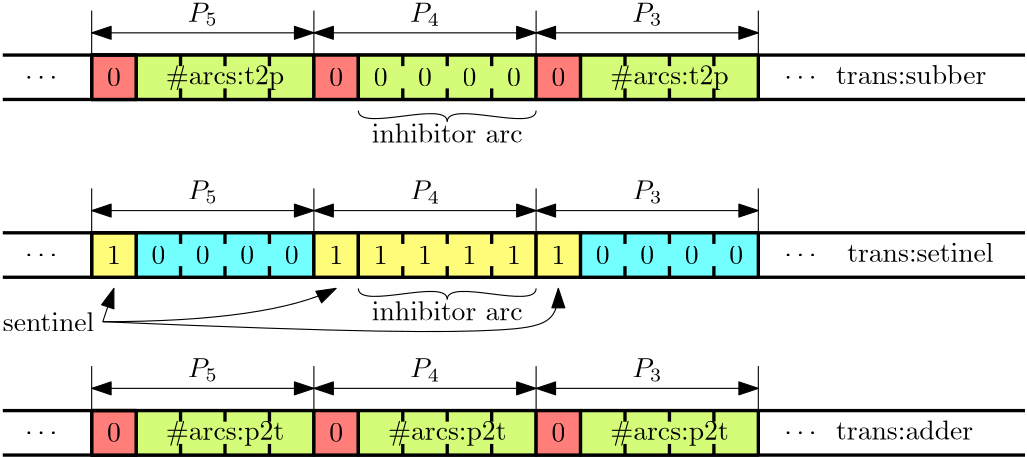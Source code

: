 <?xml version="1.0"?>
<!DOCTYPE ipe SYSTEM "ipe.dtd">
<ipe version="70206" creator="Ipe 7.2.7">
<info created="D:20180130224438" modified="D:20180131000125"/>
<ipestyle name="basic">
<symbol name="arrow/arc(spx)">
<path stroke="sym-stroke" fill="sym-stroke" pen="sym-pen">
0 0 m
-1 0.333 l
-1 -0.333 l
h
</path>
</symbol>
<symbol name="arrow/farc(spx)">
<path stroke="sym-stroke" fill="white" pen="sym-pen">
0 0 m
-1 0.333 l
-1 -0.333 l
h
</path>
</symbol>
<symbol name="arrow/ptarc(spx)">
<path stroke="sym-stroke" fill="sym-stroke" pen="sym-pen">
0 0 m
-1 0.333 l
-0.8 0 l
-1 -0.333 l
h
</path>
</symbol>
<symbol name="arrow/fptarc(spx)">
<path stroke="sym-stroke" fill="white" pen="sym-pen">
0 0 m
-1 0.333 l
-0.8 0 l
-1 -0.333 l
h
</path>
</symbol>
<symbol name="mark/circle(sx)" transformations="translations">
<path fill="sym-stroke">
0.6 0 0 0.6 0 0 e
0.4 0 0 0.4 0 0 e
</path>
</symbol>
<symbol name="mark/disk(sx)" transformations="translations">
<path fill="sym-stroke">
0.6 0 0 0.6 0 0 e
</path>
</symbol>
<symbol name="mark/fdisk(sfx)" transformations="translations">
<group>
<path fill="sym-fill">
0.5 0 0 0.5 0 0 e
</path>
<path fill="sym-stroke" fillrule="eofill">
0.6 0 0 0.6 0 0 e
0.4 0 0 0.4 0 0 e
</path>
</group>
</symbol>
<symbol name="mark/box(sx)" transformations="translations">
<path fill="sym-stroke" fillrule="eofill">
-0.6 -0.6 m
0.6 -0.6 l
0.6 0.6 l
-0.6 0.6 l
h
-0.4 -0.4 m
0.4 -0.4 l
0.4 0.4 l
-0.4 0.4 l
h
</path>
</symbol>
<symbol name="mark/square(sx)" transformations="translations">
<path fill="sym-stroke">
-0.6 -0.6 m
0.6 -0.6 l
0.6 0.6 l
-0.6 0.6 l
h
</path>
</symbol>
<symbol name="mark/fsquare(sfx)" transformations="translations">
<group>
<path fill="sym-fill">
-0.5 -0.5 m
0.5 -0.5 l
0.5 0.5 l
-0.5 0.5 l
h
</path>
<path fill="sym-stroke" fillrule="eofill">
-0.6 -0.6 m
0.6 -0.6 l
0.6 0.6 l
-0.6 0.6 l
h
-0.4 -0.4 m
0.4 -0.4 l
0.4 0.4 l
-0.4 0.4 l
h
</path>
</group>
</symbol>
<symbol name="mark/cross(sx)" transformations="translations">
<group>
<path fill="sym-stroke">
-0.43 -0.57 m
0.57 0.43 l
0.43 0.57 l
-0.57 -0.43 l
h
</path>
<path fill="sym-stroke">
-0.43 0.57 m
0.57 -0.43 l
0.43 -0.57 l
-0.57 0.43 l
h
</path>
</group>
</symbol>
<symbol name="arrow/fnormal(spx)">
<path stroke="sym-stroke" fill="white" pen="sym-pen">
0 0 m
-1 0.333 l
-1 -0.333 l
h
</path>
</symbol>
<symbol name="arrow/pointed(spx)">
<path stroke="sym-stroke" fill="sym-stroke" pen="sym-pen">
0 0 m
-1 0.333 l
-0.8 0 l
-1 -0.333 l
h
</path>
</symbol>
<symbol name="arrow/fpointed(spx)">
<path stroke="sym-stroke" fill="white" pen="sym-pen">
0 0 m
-1 0.333 l
-0.8 0 l
-1 -0.333 l
h
</path>
</symbol>
<symbol name="arrow/linear(spx)">
<path stroke="sym-stroke" pen="sym-pen">
-1 0.333 m
0 0 l
-1 -0.333 l
</path>
</symbol>
<symbol name="arrow/fdouble(spx)">
<path stroke="sym-stroke" fill="white" pen="sym-pen">
0 0 m
-1 0.333 l
-1 -0.333 l
h
-1 0 m
-2 0.333 l
-2 -0.333 l
h
</path>
</symbol>
<symbol name="arrow/double(spx)">
<path stroke="sym-stroke" fill="sym-stroke" pen="sym-pen">
0 0 m
-1 0.333 l
-1 -0.333 l
h
-1 0 m
-2 0.333 l
-2 -0.333 l
h
</path>
</symbol>
<pen name="heavier" value="0.8"/>
<pen name="fat" value="1.2"/>
<pen name="ultrafat" value="2"/>
<symbolsize name="large" value="5"/>
<symbolsize name="small" value="2"/>
<symbolsize name="tiny" value="1.1"/>
<arrowsize name="large" value="10"/>
<arrowsize name="small" value="5"/>
<arrowsize name="tiny" value="3"/>
<color name="red" value="1 0 0"/>
<color name="green" value="0 1 0"/>
<color name="blue" value="0 0 1"/>
<color name="yellow" value="1 1 0"/>
<color name="orange" value="1 0.647 0"/>
<color name="gold" value="1 0.843 0"/>
<color name="purple" value="0.627 0.125 0.941"/>
<color name="gray" value="0.745"/>
<color name="brown" value="0.647 0.165 0.165"/>
<color name="navy" value="0 0 0.502"/>
<color name="pink" value="1 0.753 0.796"/>
<color name="seagreen" value="0.18 0.545 0.341"/>
<color name="turquoise" value="0.251 0.878 0.816"/>
<color name="violet" value="0.933 0.51 0.933"/>
<color name="darkblue" value="0 0 0.545"/>
<color name="darkcyan" value="0 0.545 0.545"/>
<color name="darkgray" value="0.663"/>
<color name="darkgreen" value="0 0.392 0"/>
<color name="darkmagenta" value="0.545 0 0.545"/>
<color name="darkorange" value="1 0.549 0"/>
<color name="darkred" value="0.545 0 0"/>
<color name="lightblue" value="0.678 0.847 0.902"/>
<color name="lightcyan" value="0.878 1 1"/>
<color name="lightgray" value="0.827"/>
<color name="lightgreen" value="0.565 0.933 0.565"/>
<color name="lightyellow" value="1 1 0.878"/>
<dashstyle name="dashed" value="[4] 0"/>
<dashstyle name="dotted" value="[1 3] 0"/>
<dashstyle name="dash dotted" value="[4 2 1 2] 0"/>
<dashstyle name="dash dot dotted" value="[4 2 1 2 1 2] 0"/>
<textsize name="large" value="\large"/>
<textsize name="Large" value="\Large"/>
<textsize name="LARGE" value="\LARGE"/>
<textsize name="huge" value="\huge"/>
<textsize name="Huge" value="\Huge"/>
<textsize name="small" value="\small"/>
<textsize name="footnote" value="\footnotesize"/>
<textsize name="tiny" value="\tiny"/>
<textstyle name="center" begin="\begin{center}" end="\end{center}"/>
<textstyle name="itemize" begin="\begin{itemize}" end="\end{itemize}"/>
<textstyle name="item" begin="\begin{itemize}\item{}" end="\end{itemize}"/>
<gridsize name="4 pts" value="4"/>
<gridsize name="8 pts (~3 mm)" value="8"/>
<gridsize name="16 pts (~6 mm)" value="16"/>
<gridsize name="32 pts (~12 mm)" value="32"/>
<gridsize name="10 pts (~3.5 mm)" value="10"/>
<gridsize name="20 pts (~7 mm)" value="20"/>
<gridsize name="14 pts (~5 mm)" value="14"/>
<gridsize name="28 pts (~10 mm)" value="28"/>
<gridsize name="56 pts (~20 mm)" value="56"/>
<anglesize name="90 deg" value="90"/>
<anglesize name="60 deg" value="60"/>
<anglesize name="45 deg" value="45"/>
<anglesize name="30 deg" value="30"/>
<anglesize name="22.5 deg" value="22.5"/>
<opacity name="10%" value="0.1"/>
<opacity name="30%" value="0.3"/>
<opacity name="50%" value="0.5"/>
<opacity name="75%" value="0.75"/>
<tiling name="falling" angle="-60" step="4" width="1"/>
<tiling name="rising" angle="30" step="4" width="1"/>
</ipestyle>
<page>
<layer name="alpha"/>
<view layers="alpha" active="alpha"/>
<path layer="alpha" matrix="1 0 0 1 48 -432" stroke="black" fill="1 0.493 0.474" pen="fat">
80 816 m
448 816 l
448 816 l
</path>
<path matrix="1 0 0 1 48 -416" stroke="black" fill="1 0.493 0.474" pen="fat">
80 816 m
448 816 l
448 816 l
</path>
<path matrix="1 0 0 1 -16 0" fill="0">
304 416 m
304 416 l
304 416 l
304 416 l
</path>
<text matrix="1 0 0 1 -8 -4" transformations="translations" pos="208 416" stroke="black" type="label" width="10.866" height="6.812" depth="1.49" halign="center" valign="baseline" style="math">P_5</text>
<text matrix="1 0 0 1 -8 -4" transformations="translations" pos="288 416" stroke="black" type="label" width="10.866" height="6.812" depth="1.49" halign="center" valign="baseline" style="math">P_4</text>
<text matrix="1 0 0 1 -8 -4" transformations="translations" pos="368 416" stroke="black" type="label" width="10.866" height="6.812" depth="1.49" halign="center" valign="baseline" style="math">P_3</text>
<path matrix="1 0 0 1 -16 -8" stroke="0" arrow="normal/normal" rarrow="normal/normal">
416 416 m
336 416 l
</path>
<path matrix="1 0 0 1 -16 -8" stroke="0" arrow="normal/normal" rarrow="normal/normal">
336 416 m
256 416 l
</path>
<path matrix="1 0 0 1 -16 -8" stroke="0" arrow="normal/normal" rarrow="normal/normal">
256 416 m
176 416 l
</path>
<path matrix="1 0 0 1 224 -64" stroke="black">
176 480 m
176 464 l
</path>
<path matrix="1 0 0 1 144 -64" stroke="black">
176 480 m
176 464 l
</path>
<path matrix="1 0 0 1 64 -64" stroke="black">
176 480 m
176 464 l
</path>
<path matrix="1 0 0 1 -16 -64" stroke="black">
176 480 m
176 464 l
</path>
<text matrix="1 0 0 1 8 -144" transformations="translations" pos="128 536" stroke="black" type="label" width="13.284" height="1.052" depth="0" valign="center">\ldots</text>
<path matrix="1 0 0 1 -16 -64" stroke="black" fill="1 0.493 0.474" pen="fat">
176 464 m
176 448 l
192 448 l
192 464 l
h
</path>
<path matrix="1 0 0 1 -16 -64" stroke="black" fill="0.832 0.985 0.473" pen="fat">
192 464 m
192 448 l
256 448 l
256 464 l
h
</path>
<path matrix="1 0 0 1 -16 -64" stroke="black" fill="1 0.493 0.474" pen="fat">
256 464 m
256 448 l
272 448 l
272 464 l
h
</path>
<path matrix="1 0 0 1 -16 -64" stroke="black" fill="0.832 0.985 0.473" pen="fat">
272 464 m
272 448 l
336 448 l
336 464 l
h
</path>
<path matrix="1 0 0 1 -16 -64" stroke="black" fill="1 0.493 0.474" pen="fat">
336 464 m
336 448 l
352 448 l
352 464 l
h
</path>
<path matrix="1 0 0 1 -16 -64" stroke="black" fill="0.832 0.985 0.473" pen="fat">
352 464 m
352 448 l
416 448 l
416 464 l
h
</path>
<path matrix="1 0 0 1 -16 -64" stroke="black" fill="1 0.493 0.474" pen="fat">
192 448 m
192 464 l
176 464 l
176 448 l
h
</path>
<path matrix="1 0 0 1 -16 -64" stroke="black" fill="1 0.493 0.474" pen="fat">
176 448 m
176 448 l
176 448 l
176 448 l
h
</path>
<path matrix="1 0 0 1 -16 -64" stroke="black" fill="1 0.493 0.474" pen="fat">
176 448 m
176 464 l
176 464 l
176 448 l
h
</path>
<path matrix="1 0 0 1 -16 -64" stroke="black" fill="1 0.493 0.474" pen="fat">
176 448 m
176 448 l
176 448 l
176 448 l
h
</path>
<path matrix="1 0 0 1 -16 -64" stroke="black" fill="1 0.493 0.474" pen="fat">
192 464 m
192 464 l
176 464 l
176 464 l
h
</path>
<path matrix="1 0 0 1 -16 -64" stroke="black" pen="fat">
208 460 m
208 464 l
</path>
<path matrix="1 0 0 1 0 -64" stroke="black" pen="fat">
208 460 m
208 464 l
</path>
<path matrix="1 0 0 1 16 -64" stroke="black" pen="fat">
208 460 m
208 464 l
</path>
<path matrix="1 0 0 1 16 -76" stroke="black" pen="fat">
208 460 m
208 464 l
</path>
<path matrix="1 0 0 1 0 -76" stroke="black" pen="fat">
208 460 m
208 464 l
</path>
<path matrix="1 0 0 1 -16 -76" stroke="black" pen="fat">
208 460 m
208 464 l
</path>
<path matrix="1 0 0 1 64 -64" stroke="black" pen="fat">
208 460 m
208 464 l
</path>
<path matrix="1 0 0 1 80 -64" stroke="black" pen="fat">
208 460 m
208 464 l
</path>
<path matrix="1 0 0 1 96 -64" stroke="black" pen="fat">
208 460 m
208 464 l
</path>
<path matrix="1 0 0 1 96 -76" stroke="black" pen="fat">
208 460 m
208 464 l
</path>
<path matrix="1 0 0 1 80 -76" stroke="black" pen="fat">
208 460 m
208 464 l
</path>
<path matrix="1 0 0 1 64 -76" stroke="black" pen="fat">
208 460 m
208 464 l
</path>
<path matrix="1 0 0 1 144 -64" stroke="black" pen="fat">
208 460 m
208 464 l
</path>
<path matrix="1 0 0 1 160 -64" stroke="black" pen="fat">
208 460 m
208 464 l
</path>
<path matrix="1 0 0 1 176 -64" stroke="black" pen="fat">
208 460 m
208 464 l
</path>
<path matrix="1 0 0 1 176 -76" stroke="black" pen="fat">
208 460 m
208 464 l
</path>
<path matrix="1 0 0 1 160 -76" stroke="black" pen="fat">
208 460 m
208 464 l
</path>
<path matrix="1 0 0 1 144 -76" stroke="black" pen="fat">
208 460 m
208 464 l
</path>
<text matrix="1 0 0 1 244 -136" pos="84 528" stroke="black" type="label" width="4.981" height="6.42" depth="0" halign="center" valign="center" style="math">0</text>
<text matrix="1 0 0 1 164 -136" pos="84 528" stroke="black" type="label" width="4.981" height="6.42" depth="0" halign="center" valign="center" style="math">0</text>
<text matrix="1 0 0 1 84 -136" pos="84 528" stroke="black" type="label" width="4.981" height="6.42" depth="0" halign="center" valign="center" style="math">0</text>
<text matrix="1 0 0 1 52 -128" pos="156 520" stroke="black" type="label" width="42.701" height="6.926" depth="1.93" halign="center" valign="center">\#arcs:t2p</text>
<text matrix="1 0 0 1 212 -128" pos="156 520" stroke="black" type="label" width="42.701" height="6.926" depth="1.93" halign="center" valign="center">\#arcs:t2p</text>
<text matrix="1 0 0 1 64 -124" pos="364 516" stroke="black" type="label" width="54.13" height="8.365" depth="3.59" valign="center">\strut trans:subber</text>
<text matrix="1 0 0 1 240 -120" pos="176 512" stroke="black" type="label" width="13.284" height="1.052" depth="0" halign="center" valign="center">\ldots</text>
<path matrix="1 0 0 1 48 -496" stroke="black" fill="1 0.493 0.474" pen="fat">
80 816 m
448 816 l
448 816 l
</path>
<path matrix="1 0 0 1 48 -480" stroke="black" fill="1 0.493 0.474" pen="fat">
80 816 m
448 816 l
448 816 l
</path>
<path matrix="1 0 0 1 -16 -128" stroke="black" fill="1 0.493 0.474" pen="fat">
176 464 m
176 448 l
192 448 l
192 464 l
h
</path>
<path matrix="1 0 0 1 -16 -128" stroke="black" fill="0.451 0.993 1" pen="fat">
192 464 m
192 448 l
256 448 l
256 464 l
h
</path>
<path matrix="1 0 0 1 -16 -128" stroke="black" fill="1 0.988 0.473" pen="fat">
256 464 m
256 448 l
272 448 l
272 464 l
h
</path>
<path matrix="1 0 0 1 -16 -128" stroke="black" fill="1 0.988 0.473" pen="fat">
272 464 m
272 448 l
336 448 l
336 464 l
h
</path>
<path matrix="1 0 0 1 -16 -128" stroke="black" fill="1 0.988 0.473" pen="fat">
336 464 m
336 448 l
352 448 l
352 464 l
h
</path>
<path matrix="1 0 0 1 -16 -128" stroke="black" fill="0.451 0.993 1" pen="fat">
352 464 m
352 448 l
416 448 l
416 464 l
h
</path>
<path matrix="1 0 0 1 -16 -128" stroke="black" fill="1 0.988 0.473" pen="fat">
192 448 m
192 464 l
176 464 l
176 448 l
h
</path>
<path matrix="1 0 0 1 -16 -128" stroke="black" fill="1 0.493 0.474" pen="fat">
176 448 m
176 448 l
176 448 l
176 448 l
h
</path>
<path matrix="1 0 0 1 -16 -128" stroke="black" fill="1 0.493 0.474" pen="fat">
176 448 m
176 464 l
176 464 l
176 448 l
h
</path>
<path matrix="1 0 0 1 -16 -128" stroke="black" fill="1 0.493 0.474" pen="fat">
176 448 m
176 448 l
176 448 l
176 448 l
h
</path>
<path matrix="1 0 0 1 -16 -128" stroke="black" fill="1 0.493 0.474" pen="fat">
192 464 m
192 464 l
176 464 l
176 464 l
h
</path>
<path matrix="1 0 0 1 -16 -64" fill="0">
304 416 m
304 416 l
304 416 l
304 416 l
</path>
<text matrix="1 0 0 1 -8 -68" transformations="translations" pos="208 416" stroke="black" type="label" width="10.866" height="6.812" depth="1.49" halign="center" valign="baseline" style="math">P_5</text>
<text matrix="1 0 0 1 -8 -68" transformations="translations" pos="288 416" stroke="black" type="label" width="10.866" height="6.812" depth="1.49" halign="center" valign="baseline" style="math">P_4</text>
<text matrix="1 0 0 1 -8 -68" transformations="translations" pos="368 416" stroke="black" type="label" width="10.866" height="6.812" depth="1.49" halign="center" valign="baseline" style="math">P_3</text>
<path matrix="1 0 0 1 -16 -72" stroke="0" arrow="normal/normal" rarrow="normal/normal">
416 416 m
336 416 l
</path>
<path matrix="1 0 0 1 -16 -72" stroke="0" arrow="normal/normal" rarrow="normal/normal">
336 416 m
256 416 l
</path>
<path matrix="1 0 0 1 -16 -72" stroke="0" arrow="normal/normal" rarrow="normal/normal">
256 416 m
176 416 l
</path>
<path matrix="1 0 0 1 224 -128" stroke="black">
176 480 m
176 464 l
</path>
<path matrix="1 0 0 1 144 -128" stroke="black">
176 480 m
176 464 l
</path>
<path matrix="1 0 0 1 64 -128" stroke="black">
176 480 m
176 464 l
</path>
<path matrix="1 0 0 1 -16 -128" stroke="black">
176 480 m
176 464 l
</path>
<path matrix="1 0 0 1 144 -128" stroke="black" pen="fat">
208 460 m
208 464 l
</path>
<path matrix="1 0 0 1 160 -128" stroke="black" pen="fat">
208 460 m
208 464 l
</path>
<path matrix="1 0 0 1 176 -128" stroke="black" pen="fat">
208 460 m
208 464 l
</path>
<path matrix="1 0 0 1 176 -140" stroke="black" pen="fat">
208 460 m
208 464 l
</path>
<path matrix="1 0 0 1 160 -140" stroke="black" pen="fat">
208 460 m
208 464 l
</path>
<path matrix="1 0 0 1 144 -140" stroke="black" pen="fat">
208 460 m
208 464 l
</path>
<path matrix="1 0 0 1 64 -128" stroke="black" pen="fat">
208 460 m
208 464 l
</path>
<path matrix="1 0 0 1 80 -128" stroke="black" pen="fat">
208 460 m
208 464 l
</path>
<path matrix="1 0 0 1 96 -128" stroke="black" pen="fat">
208 460 m
208 464 l
</path>
<path matrix="1 0 0 1 96 -140" stroke="black" pen="fat">
208 460 m
208 464 l
</path>
<path matrix="1 0 0 1 80 -140" stroke="black" pen="fat">
208 460 m
208 464 l
</path>
<path matrix="1 0 0 1 64 -140" stroke="black" pen="fat">
208 460 m
208 464 l
</path>
<path matrix="1 0 0 1 -16 -128" stroke="black" pen="fat">
208 460 m
208 464 l
</path>
<path matrix="1 0 0 1 0 -128" stroke="black" pen="fat">
208 460 m
208 464 l
</path>
<path matrix="1 0 0 1 16 -128" stroke="black" pen="fat">
208 460 m
208 464 l
</path>
<path matrix="1 0 0 1 16 -140" stroke="black" pen="fat">
208 460 m
208 464 l
</path>
<path matrix="1 0 0 1 0 -140" stroke="black" pen="fat">
208 460 m
208 464 l
</path>
<path matrix="1 0 0 1 -16 -140" stroke="black" pen="fat">
208 460 m
208 464 l
</path>
<text matrix="1 0 0 1 8 -208" transformations="translations" pos="128 536" stroke="black" type="label" width="13.284" height="1.052" depth="0" valign="center">\ldots</text>
<text matrix="1 0 0 1 64 -212" pos="104 540" stroke="black" type="label" width="4.981" height="6.42" depth="0" halign="center" valign="center">1</text>
<text matrix="1 0 0 1 144 -212" pos="104 540" stroke="black" type="label" width="4.981" height="6.42" depth="0" halign="center" valign="center">1</text>
<text matrix="1 0 0 1 224 -212" pos="104 540" stroke="black" type="label" width="4.981" height="6.42" depth="0" halign="center" valign="center">1</text>
<text matrix="1 0 0 1 80 -172" pos="352 500" stroke="black" type="label" width="52.719" height="8.365" depth="3.59" valign="center">\strut trans:setinel</text>
<text matrix="1 0 0 1 240 -184" pos="176 512" stroke="black" type="label" width="13.284" height="1.052" depth="0" halign="center" valign="center">\ldots</text>
<text matrix="1 0 0 1 100 -200" pos="84 528" stroke="black" type="label" width="4.981" height="6.42" depth="0" halign="center" valign="center" style="math">0</text>
<text matrix="1 0 0 1 116 -200" pos="84 528" stroke="black" type="label" width="4.981" height="6.42" depth="0" halign="center" valign="center" style="math">0</text>
<text matrix="1 0 0 1 132 -200" pos="84 528" stroke="black" type="label" width="4.981" height="6.42" depth="0" halign="center" valign="center" style="math">0</text>
<text matrix="1 0 0 1 148 -200" pos="84 528" stroke="black" type="label" width="4.981" height="6.42" depth="0" halign="center" valign="center" style="math">0</text>
<text matrix="1 0 0 1 260 -200" pos="84 528" stroke="black" type="label" width="4.981" height="6.42" depth="0" halign="center" valign="center" style="math">0</text>
<text matrix="1 0 0 1 276 -200" pos="84 528" stroke="black" type="label" width="4.981" height="6.42" depth="0" halign="center" valign="center" style="math">0</text>
<text matrix="1 0 0 1 292 -200" pos="84 528" stroke="black" type="label" width="4.981" height="6.42" depth="0" halign="center" valign="center" style="math">0</text>
<text matrix="1 0 0 1 308 -200" pos="84 528" stroke="black" type="label" width="4.981" height="6.42" depth="0" halign="center" valign="center" style="math">0</text>
<text matrix="1 0 0 1 160 -212" pos="104 540" stroke="black" type="label" width="4.981" height="6.42" depth="0" halign="center" valign="center">1</text>
<text matrix="1 0 0 1 176 -212" pos="104 540" stroke="black" type="label" width="4.981" height="6.42" depth="0" halign="center" valign="center">1</text>
<text matrix="1 0 0 1 192 -212" pos="104 540" stroke="black" type="label" width="4.981" height="6.42" depth="0" halign="center" valign="center">1</text>
<text matrix="1 0 0 1 208 -212" pos="104 540" stroke="black" type="label" width="4.981" height="6.42" depth="0" halign="center" valign="center">1</text>
<text matrix="1 0 0 1 180 -136" pos="84 528" stroke="black" type="label" width="4.981" height="6.42" depth="0" halign="center" valign="center" style="math">0</text>
<text matrix="1 0 0 1 196 -136" pos="84 528" stroke="black" type="label" width="4.981" height="6.42" depth="0" halign="center" valign="center" style="math">0</text>
<text matrix="1 0 0 1 212 -136" pos="84 528" stroke="black" type="label" width="4.981" height="6.42" depth="0" halign="center" valign="center" style="math">0</text>
<text matrix="1 0 0 1 228 -136" pos="84 528" stroke="black" type="label" width="4.981" height="6.42" depth="0" halign="center" valign="center" style="math">0</text>
<path matrix="1 0 0 1 48 -560" stroke="black" fill="1 0.493 0.474" pen="fat">
80 816 m
448 816 l
448 816 l
</path>
<path matrix="1 0 0 1 48 -544" stroke="black" fill="1 0.493 0.474" pen="fat">
80 816 m
448 816 l
448 816 l
</path>
<path matrix="1 0 0 1 -16 -128" fill="0">
304 416 m
304 416 l
304 416 l
304 416 l
</path>
<text matrix="1 0 0 1 -8 -132" transformations="translations" pos="208 416" stroke="black" type="label" width="10.866" height="6.812" depth="1.49" halign="center" valign="baseline" style="math">P_5</text>
<text matrix="1 0 0 1 -8 -132" transformations="translations" pos="288 416" stroke="black" type="label" width="10.866" height="6.812" depth="1.49" halign="center" valign="baseline" style="math">P_4</text>
<text matrix="1 0 0 1 -8 -132" transformations="translations" pos="368 416" stroke="black" type="label" width="10.866" height="6.812" depth="1.49" halign="center" valign="baseline" style="math">P_3</text>
<path matrix="1 0 0 1 -16 -136" stroke="0" arrow="normal/normal" rarrow="normal/normal">
416 416 m
336 416 l
</path>
<path matrix="1 0 0 1 -16 -136" stroke="0" arrow="normal/normal" rarrow="normal/normal">
336 416 m
256 416 l
</path>
<path matrix="1 0 0 1 -16 -136" stroke="0" arrow="normal/normal" rarrow="normal/normal">
256 416 m
176 416 l
</path>
<path matrix="1 0 0 1 224 -192" stroke="black">
176 480 m
176 464 l
</path>
<path matrix="1 0 0 1 144 -192" stroke="black">
176 480 m
176 464 l
</path>
<path matrix="1 0 0 1 64 -192" stroke="black">
176 480 m
176 464 l
</path>
<path matrix="1 0 0 1 -16 -192" stroke="black">
176 480 m
176 464 l
</path>
<text matrix="1 0 0 1 8 -272" transformations="translations" pos="128 536" stroke="black" type="label" width="13.284" height="1.052" depth="0" valign="center">\ldots</text>
<path matrix="1 0 0 1 -16 -192" stroke="black" fill="1 0.493 0.474" pen="fat">
176 464 m
176 448 l
192 448 l
192 464 l
h
</path>
<path matrix="1 0 0 1 -16 -192" stroke="black" fill="0.832 0.985 0.473" pen="fat">
192 464 m
192 448 l
256 448 l
256 464 l
h
</path>
<path matrix="1 0 0 1 -16 -192" stroke="black" fill="1 0.493 0.474" pen="fat">
256 464 m
256 448 l
272 448 l
272 464 l
h
</path>
<path matrix="1 0 0 1 -16 -192" stroke="black" fill="0.832 0.985 0.473" pen="fat">
272 464 m
272 448 l
336 448 l
336 464 l
h
</path>
<path matrix="1 0 0 1 -16 -192" stroke="black" fill="1 0.493 0.474" pen="fat">
336 464 m
336 448 l
352 448 l
352 464 l
h
</path>
<path matrix="1 0 0 1 -16 -192" stroke="black" fill="0.832 0.985 0.473" pen="fat">
352 464 m
352 448 l
416 448 l
416 464 l
h
</path>
<path matrix="1 0 0 1 -16 -192" stroke="black" fill="1 0.493 0.474" pen="fat">
192 448 m
192 464 l
176 464 l
176 448 l
h
</path>
<path matrix="1 0 0 1 -16 -192" stroke="black" fill="1 0.493 0.474" pen="fat">
176 448 m
176 448 l
176 448 l
176 448 l
h
</path>
<path matrix="1 0 0 1 -16 -192" stroke="black" fill="1 0.493 0.474" pen="fat">
176 448 m
176 464 l
176 464 l
176 448 l
h
</path>
<path matrix="1 0 0 1 -16 -192" stroke="black" fill="1 0.493 0.474" pen="fat">
176 448 m
176 448 l
176 448 l
176 448 l
h
</path>
<path matrix="1 0 0 1 -16 -192" stroke="black" fill="1 0.493 0.474" pen="fat">
192 464 m
192 464 l
176 464 l
176 464 l
h
</path>
<path matrix="1 0 0 1 -16 -192" stroke="black" pen="fat">
208 460 m
208 464 l
</path>
<path matrix="1 0 0 1 0 -192" stroke="black" pen="fat">
208 460 m
208 464 l
</path>
<path matrix="1 0 0 1 16 -192" stroke="black" pen="fat">
208 460 m
208 464 l
</path>
<path matrix="1 0 0 1 16 -204" stroke="black" pen="fat">
208 460 m
208 464 l
</path>
<path matrix="1 0 0 1 0 -204" stroke="black" pen="fat">
208 460 m
208 464 l
</path>
<path matrix="1 0 0 1 -16 -204" stroke="black" pen="fat">
208 460 m
208 464 l
</path>
<path matrix="1 0 0 1 64 -192" stroke="black" pen="fat">
208 460 m
208 464 l
</path>
<path matrix="1 0 0 1 80 -192" stroke="black" pen="fat">
208 460 m
208 464 l
</path>
<path matrix="1 0 0 1 96 -192" stroke="black" pen="fat">
208 460 m
208 464 l
</path>
<path matrix="1 0 0 1 96 -204" stroke="black" pen="fat">
208 460 m
208 464 l
</path>
<path matrix="1 0 0 1 80 -204" stroke="black" pen="fat">
208 460 m
208 464 l
</path>
<path matrix="1 0 0 1 64 -204" stroke="black" pen="fat">
208 460 m
208 464 l
</path>
<path matrix="1 0 0 1 144 -192" stroke="black" pen="fat">
208 460 m
208 464 l
</path>
<path matrix="1 0 0 1 160 -192" stroke="black" pen="fat">
208 460 m
208 464 l
</path>
<path matrix="1 0 0 1 176 -192" stroke="black" pen="fat">
208 460 m
208 464 l
</path>
<path matrix="1 0 0 1 176 -204" stroke="black" pen="fat">
208 460 m
208 464 l
</path>
<path matrix="1 0 0 1 160 -204" stroke="black" pen="fat">
208 460 m
208 464 l
</path>
<path matrix="1 0 0 1 144 -204" stroke="black" pen="fat">
208 460 m
208 464 l
</path>
<text matrix="1 0 0 1 244 -264" pos="84 528" stroke="black" type="label" width="4.981" height="6.42" depth="0" halign="center" valign="center" style="math">0</text>
<text matrix="1 0 0 1 164 -264" pos="84 528" stroke="black" type="label" width="4.981" height="6.42" depth="0" halign="center" valign="center" style="math">0</text>
<text matrix="1 0 0 1 84 -264" pos="84 528" stroke="black" type="label" width="4.981" height="6.42" depth="0" halign="center" valign="center" style="math">0</text>
<text matrix="1 0 0 1 52 -256" pos="156 520" stroke="black" type="label" width="42.701" height="6.926" depth="1.93" halign="center" valign="center">\#arcs:p2t</text>
<text matrix="1 0 0 1 212 -256" pos="156 520" stroke="black" type="label" width="42.701" height="6.926" depth="1.93" halign="center" valign="center">\#arcs:p2t</text>
<text matrix="1 0 0 1 64 -252" pos="364 516" stroke="black" type="label" width="49.371" height="8.365" depth="3.59" valign="center">\strut trans:adder</text>
<text matrix="1 0 0 1 240 -248" pos="176 512" stroke="black" type="label" width="13.284" height="1.052" depth="0" halign="center" valign="center">\ldots</text>
<text matrix="1 0 0 1 132 -256" pos="156 520" stroke="black" type="label" width="42.701" height="6.926" depth="1.93" halign="center" valign="center">\#arcs:p2t</text>
<group matrix="1 0 0 1 192 4">
<path stroke="black">
64 376 m
64 368
96 380
96 372 c
</path>
<path stroke="black">
96 372 m
96 380
128 368
128 376 c
</path>
</group>
<text matrix="1 0 0 1 0 4" transformations="translations" pos="288 368" stroke="black" type="label" width="54.297" height="6.918" depth="0" halign="center" valign="center">inhibitor arc</text>
<group matrix="1 0 0 1 192 -60">
<path stroke="black">
64 376 m
64 368
96 380
96 372 c
</path>
<path stroke="black">
96 372 m
96 380
128 368
128 376 c
</path>
</group>
<text matrix="1 0 0 1 0 -60" transformations="translations" pos="288 368" stroke="black" type="label" width="54.297" height="6.918" depth="0" halign="center" valign="center">inhibitor arc</text>
<text matrix="1 0 0 1 0 68" transformations="translations" pos="128 236" stroke="black" type="label" width="32.987" height="6.918" depth="0" valign="center">sentinel</text>
<path matrix="1 0 0 1 0 64" stroke="black" arrow="normal/normal">
164 240 m
224 240
248 252 c
</path>
<path matrix="1 0 0 1 0 64" stroke="black" arrow="normal/normal">
164 240 m
256 236
320 236
328 240
328 252 c
</path>
<path matrix="1 0 0 1 0 64" stroke="black" arrow="normal/normal">
164 240 m
168 252 l
</path>
</page>
</ipe>

